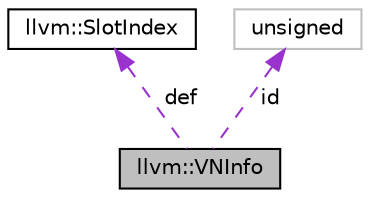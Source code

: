 digraph "llvm::VNInfo"
{
 // LATEX_PDF_SIZE
  bgcolor="transparent";
  edge [fontname="Helvetica",fontsize="10",labelfontname="Helvetica",labelfontsize="10"];
  node [fontname="Helvetica",fontsize="10",shape=record];
  Node1 [label="llvm::VNInfo",height=0.2,width=0.4,color="black", fillcolor="grey75", style="filled", fontcolor="black",tooltip="VNInfo - Value Number Information."];
  Node2 -> Node1 [dir="back",color="darkorchid3",fontsize="10",style="dashed",label=" def" ,fontname="Helvetica"];
  Node2 [label="llvm::SlotIndex",height=0.2,width=0.4,color="black",URL="$classllvm_1_1SlotIndex.html",tooltip="SlotIndex - An opaque wrapper around machine indexes."];
  Node3 -> Node1 [dir="back",color="darkorchid3",fontsize="10",style="dashed",label=" id" ,fontname="Helvetica"];
  Node3 [label="unsigned",height=0.2,width=0.4,color="grey75",tooltip=" "];
}
